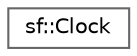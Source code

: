 digraph "Graphical Class Hierarchy"
{
 // LATEX_PDF_SIZE
  bgcolor="transparent";
  edge [fontname=Helvetica,fontsize=10,labelfontname=Helvetica,labelfontsize=10];
  node [fontname=Helvetica,fontsize=10,shape=box,height=0.2,width=0.4];
  rankdir="LR";
  Node0 [id="Node000000",label="sf::Clock",height=0.2,width=0.4,color="grey40", fillcolor="white", style="filled",URL="$classsf_1_1_clock.html",tooltip="Utility class that measures the elapsed time."];
}
